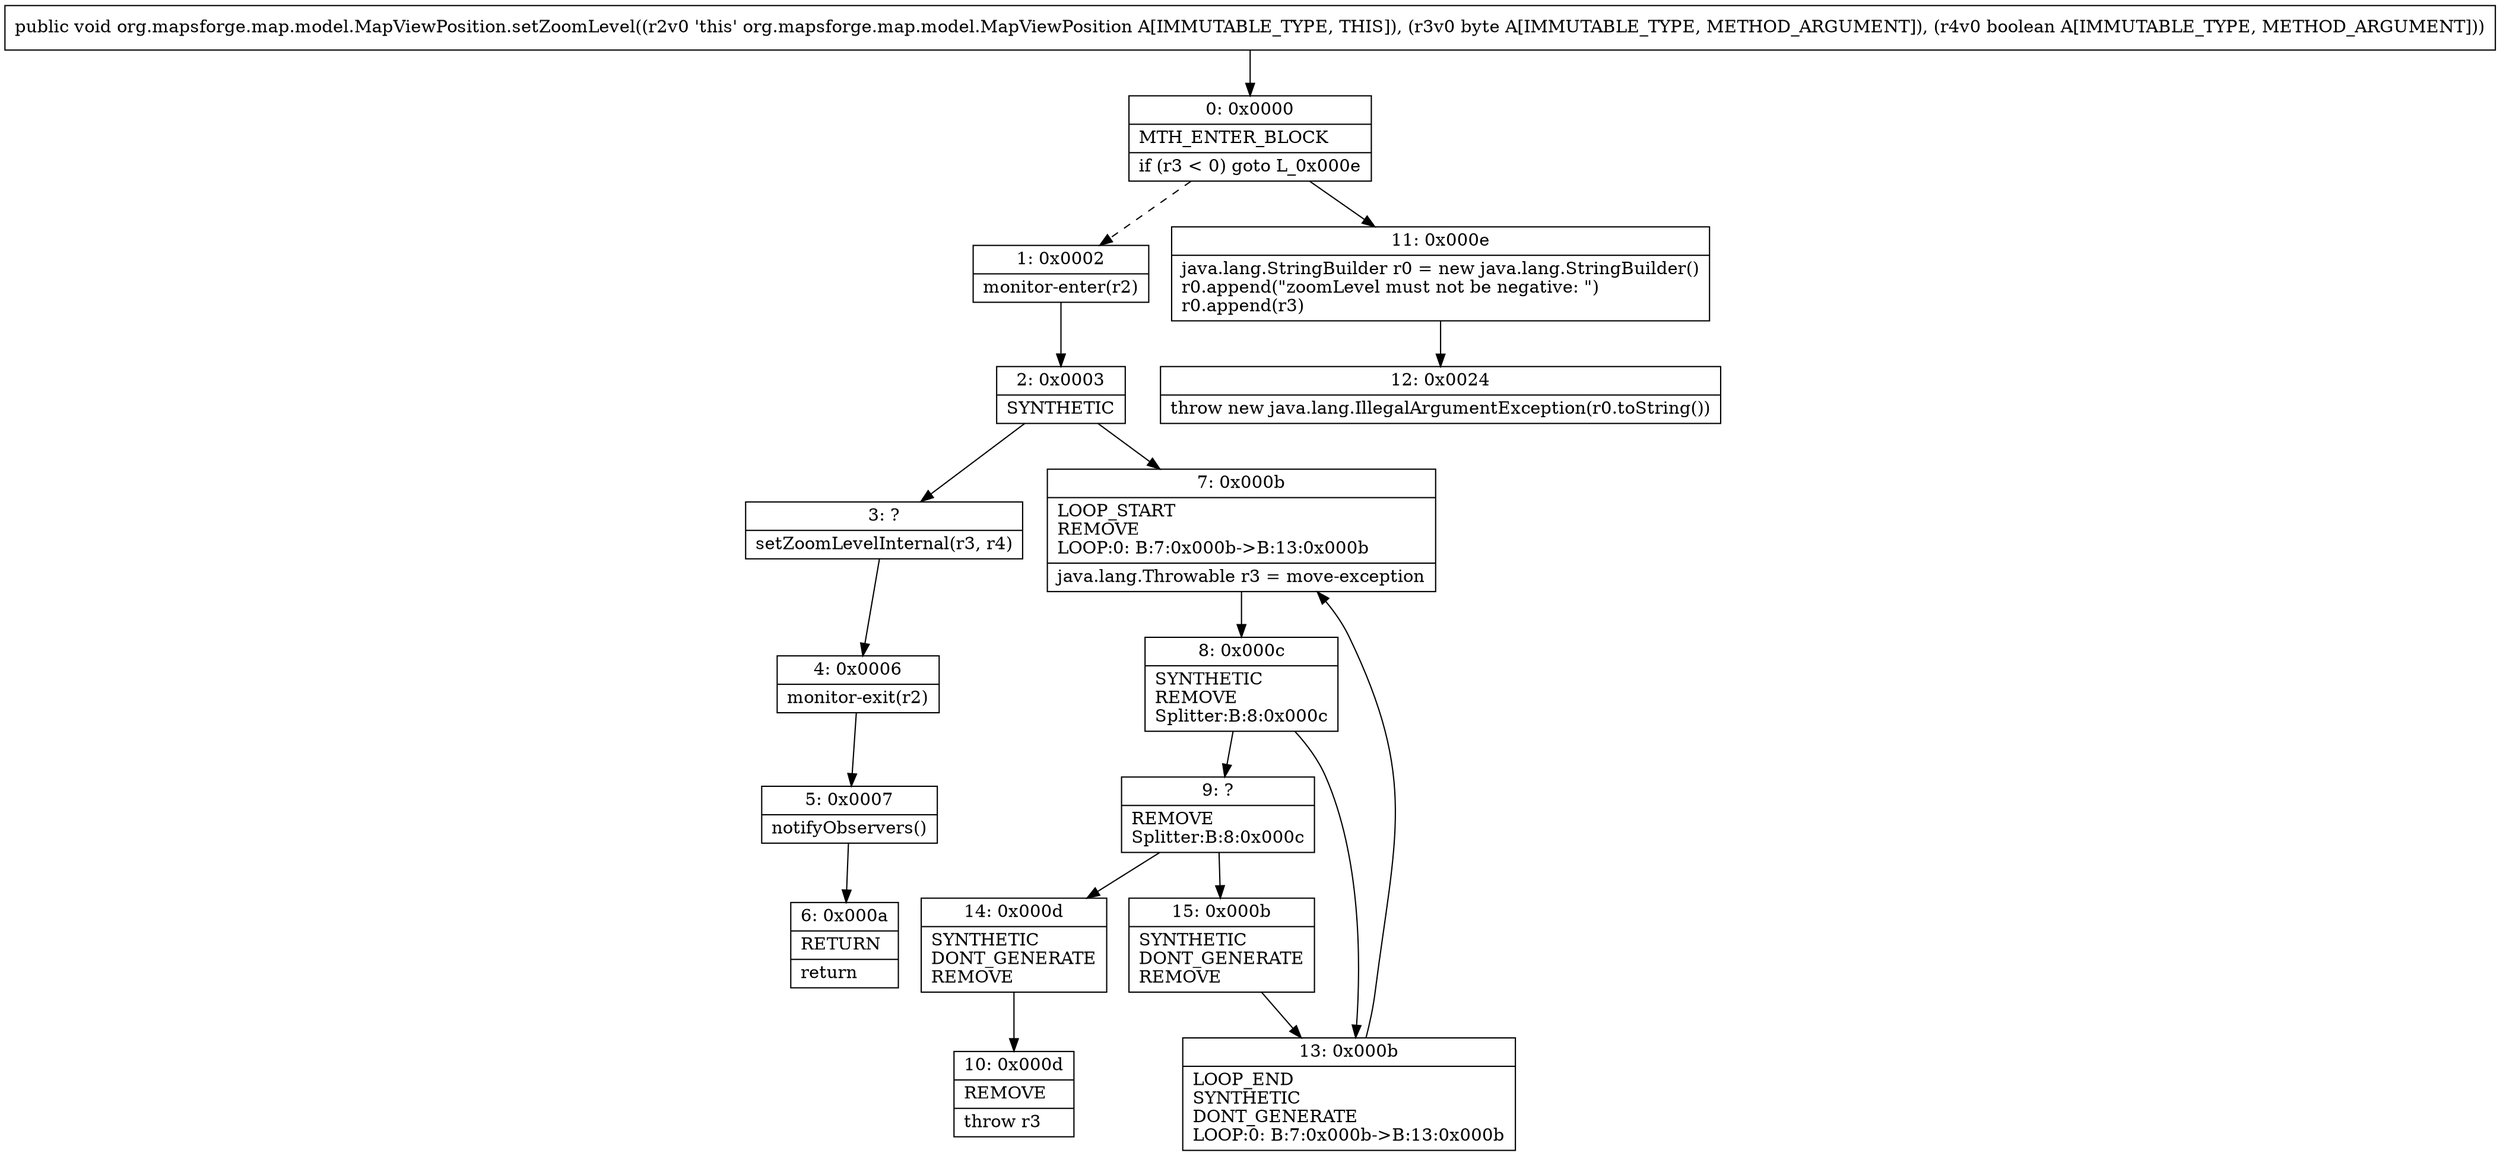 digraph "CFG fororg.mapsforge.map.model.MapViewPosition.setZoomLevel(BZ)V" {
Node_0 [shape=record,label="{0\:\ 0x0000|MTH_ENTER_BLOCK\l|if (r3 \< 0) goto L_0x000e\l}"];
Node_1 [shape=record,label="{1\:\ 0x0002|monitor\-enter(r2)\l}"];
Node_2 [shape=record,label="{2\:\ 0x0003|SYNTHETIC\l}"];
Node_3 [shape=record,label="{3\:\ ?|setZoomLevelInternal(r3, r4)\l}"];
Node_4 [shape=record,label="{4\:\ 0x0006|monitor\-exit(r2)\l}"];
Node_5 [shape=record,label="{5\:\ 0x0007|notifyObservers()\l}"];
Node_6 [shape=record,label="{6\:\ 0x000a|RETURN\l|return\l}"];
Node_7 [shape=record,label="{7\:\ 0x000b|LOOP_START\lREMOVE\lLOOP:0: B:7:0x000b\-\>B:13:0x000b\l|java.lang.Throwable r3 = move\-exception\l}"];
Node_8 [shape=record,label="{8\:\ 0x000c|SYNTHETIC\lREMOVE\lSplitter:B:8:0x000c\l}"];
Node_9 [shape=record,label="{9\:\ ?|REMOVE\lSplitter:B:8:0x000c\l}"];
Node_10 [shape=record,label="{10\:\ 0x000d|REMOVE\l|throw r3\l}"];
Node_11 [shape=record,label="{11\:\ 0x000e|java.lang.StringBuilder r0 = new java.lang.StringBuilder()\lr0.append(\"zoomLevel must not be negative: \")\lr0.append(r3)\l}"];
Node_12 [shape=record,label="{12\:\ 0x0024|throw new java.lang.IllegalArgumentException(r0.toString())\l}"];
Node_13 [shape=record,label="{13\:\ 0x000b|LOOP_END\lSYNTHETIC\lDONT_GENERATE\lLOOP:0: B:7:0x000b\-\>B:13:0x000b\l}"];
Node_14 [shape=record,label="{14\:\ 0x000d|SYNTHETIC\lDONT_GENERATE\lREMOVE\l}"];
Node_15 [shape=record,label="{15\:\ 0x000b|SYNTHETIC\lDONT_GENERATE\lREMOVE\l}"];
MethodNode[shape=record,label="{public void org.mapsforge.map.model.MapViewPosition.setZoomLevel((r2v0 'this' org.mapsforge.map.model.MapViewPosition A[IMMUTABLE_TYPE, THIS]), (r3v0 byte A[IMMUTABLE_TYPE, METHOD_ARGUMENT]), (r4v0 boolean A[IMMUTABLE_TYPE, METHOD_ARGUMENT])) }"];
MethodNode -> Node_0;
Node_0 -> Node_1[style=dashed];
Node_0 -> Node_11;
Node_1 -> Node_2;
Node_2 -> Node_3;
Node_2 -> Node_7;
Node_3 -> Node_4;
Node_4 -> Node_5;
Node_5 -> Node_6;
Node_7 -> Node_8;
Node_8 -> Node_9;
Node_8 -> Node_13;
Node_9 -> Node_14;
Node_9 -> Node_15;
Node_11 -> Node_12;
Node_13 -> Node_7;
Node_14 -> Node_10;
Node_15 -> Node_13;
}

